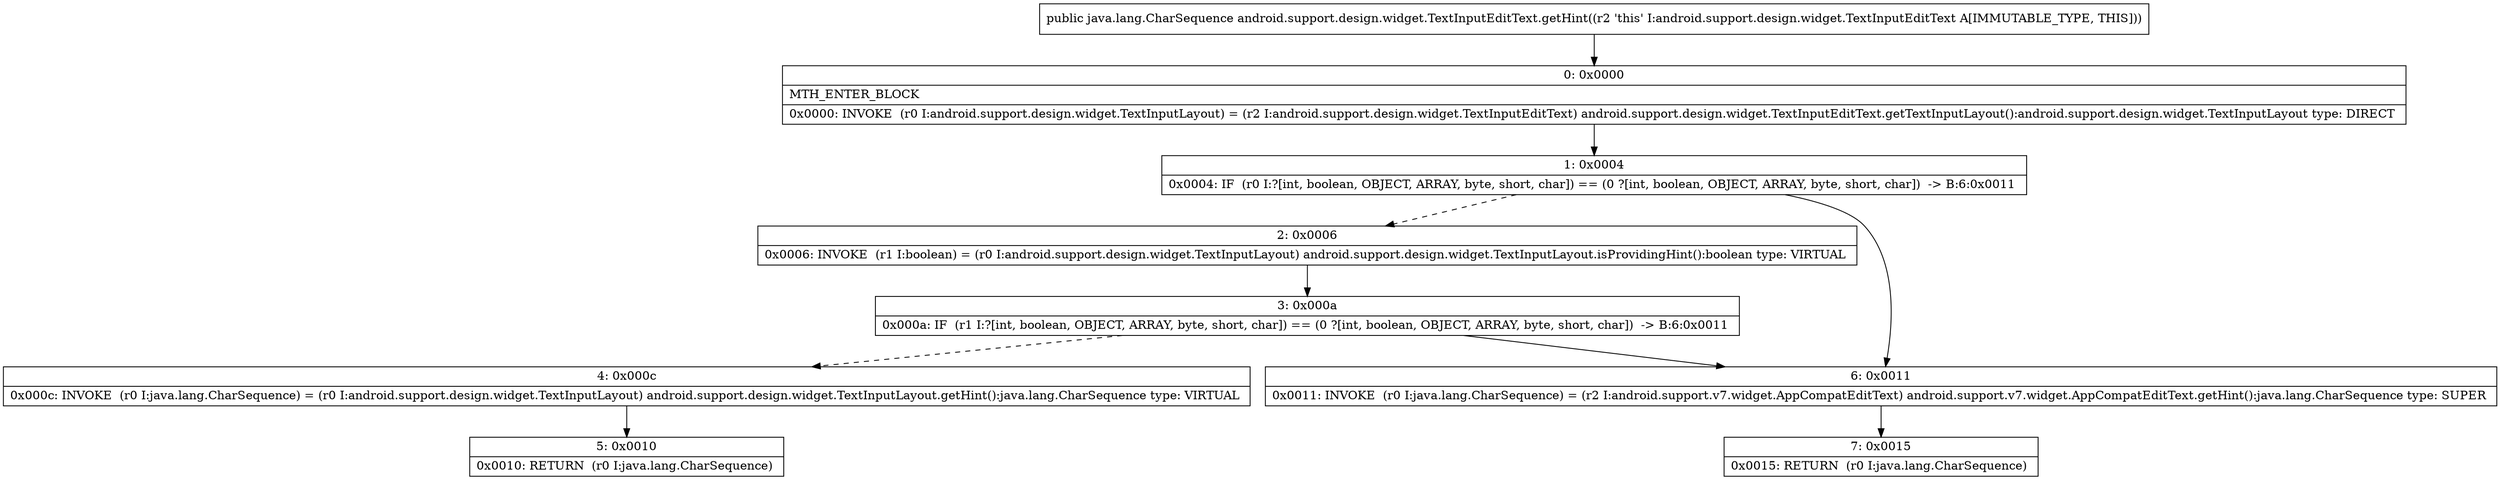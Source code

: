 digraph "CFG forandroid.support.design.widget.TextInputEditText.getHint()Ljava\/lang\/CharSequence;" {
Node_0 [shape=record,label="{0\:\ 0x0000|MTH_ENTER_BLOCK\l|0x0000: INVOKE  (r0 I:android.support.design.widget.TextInputLayout) = (r2 I:android.support.design.widget.TextInputEditText) android.support.design.widget.TextInputEditText.getTextInputLayout():android.support.design.widget.TextInputLayout type: DIRECT \l}"];
Node_1 [shape=record,label="{1\:\ 0x0004|0x0004: IF  (r0 I:?[int, boolean, OBJECT, ARRAY, byte, short, char]) == (0 ?[int, boolean, OBJECT, ARRAY, byte, short, char])  \-\> B:6:0x0011 \l}"];
Node_2 [shape=record,label="{2\:\ 0x0006|0x0006: INVOKE  (r1 I:boolean) = (r0 I:android.support.design.widget.TextInputLayout) android.support.design.widget.TextInputLayout.isProvidingHint():boolean type: VIRTUAL \l}"];
Node_3 [shape=record,label="{3\:\ 0x000a|0x000a: IF  (r1 I:?[int, boolean, OBJECT, ARRAY, byte, short, char]) == (0 ?[int, boolean, OBJECT, ARRAY, byte, short, char])  \-\> B:6:0x0011 \l}"];
Node_4 [shape=record,label="{4\:\ 0x000c|0x000c: INVOKE  (r0 I:java.lang.CharSequence) = (r0 I:android.support.design.widget.TextInputLayout) android.support.design.widget.TextInputLayout.getHint():java.lang.CharSequence type: VIRTUAL \l}"];
Node_5 [shape=record,label="{5\:\ 0x0010|0x0010: RETURN  (r0 I:java.lang.CharSequence) \l}"];
Node_6 [shape=record,label="{6\:\ 0x0011|0x0011: INVOKE  (r0 I:java.lang.CharSequence) = (r2 I:android.support.v7.widget.AppCompatEditText) android.support.v7.widget.AppCompatEditText.getHint():java.lang.CharSequence type: SUPER \l}"];
Node_7 [shape=record,label="{7\:\ 0x0015|0x0015: RETURN  (r0 I:java.lang.CharSequence) \l}"];
MethodNode[shape=record,label="{public java.lang.CharSequence android.support.design.widget.TextInputEditText.getHint((r2 'this' I:android.support.design.widget.TextInputEditText A[IMMUTABLE_TYPE, THIS])) }"];
MethodNode -> Node_0;
Node_0 -> Node_1;
Node_1 -> Node_2[style=dashed];
Node_1 -> Node_6;
Node_2 -> Node_3;
Node_3 -> Node_4[style=dashed];
Node_3 -> Node_6;
Node_4 -> Node_5;
Node_6 -> Node_7;
}

